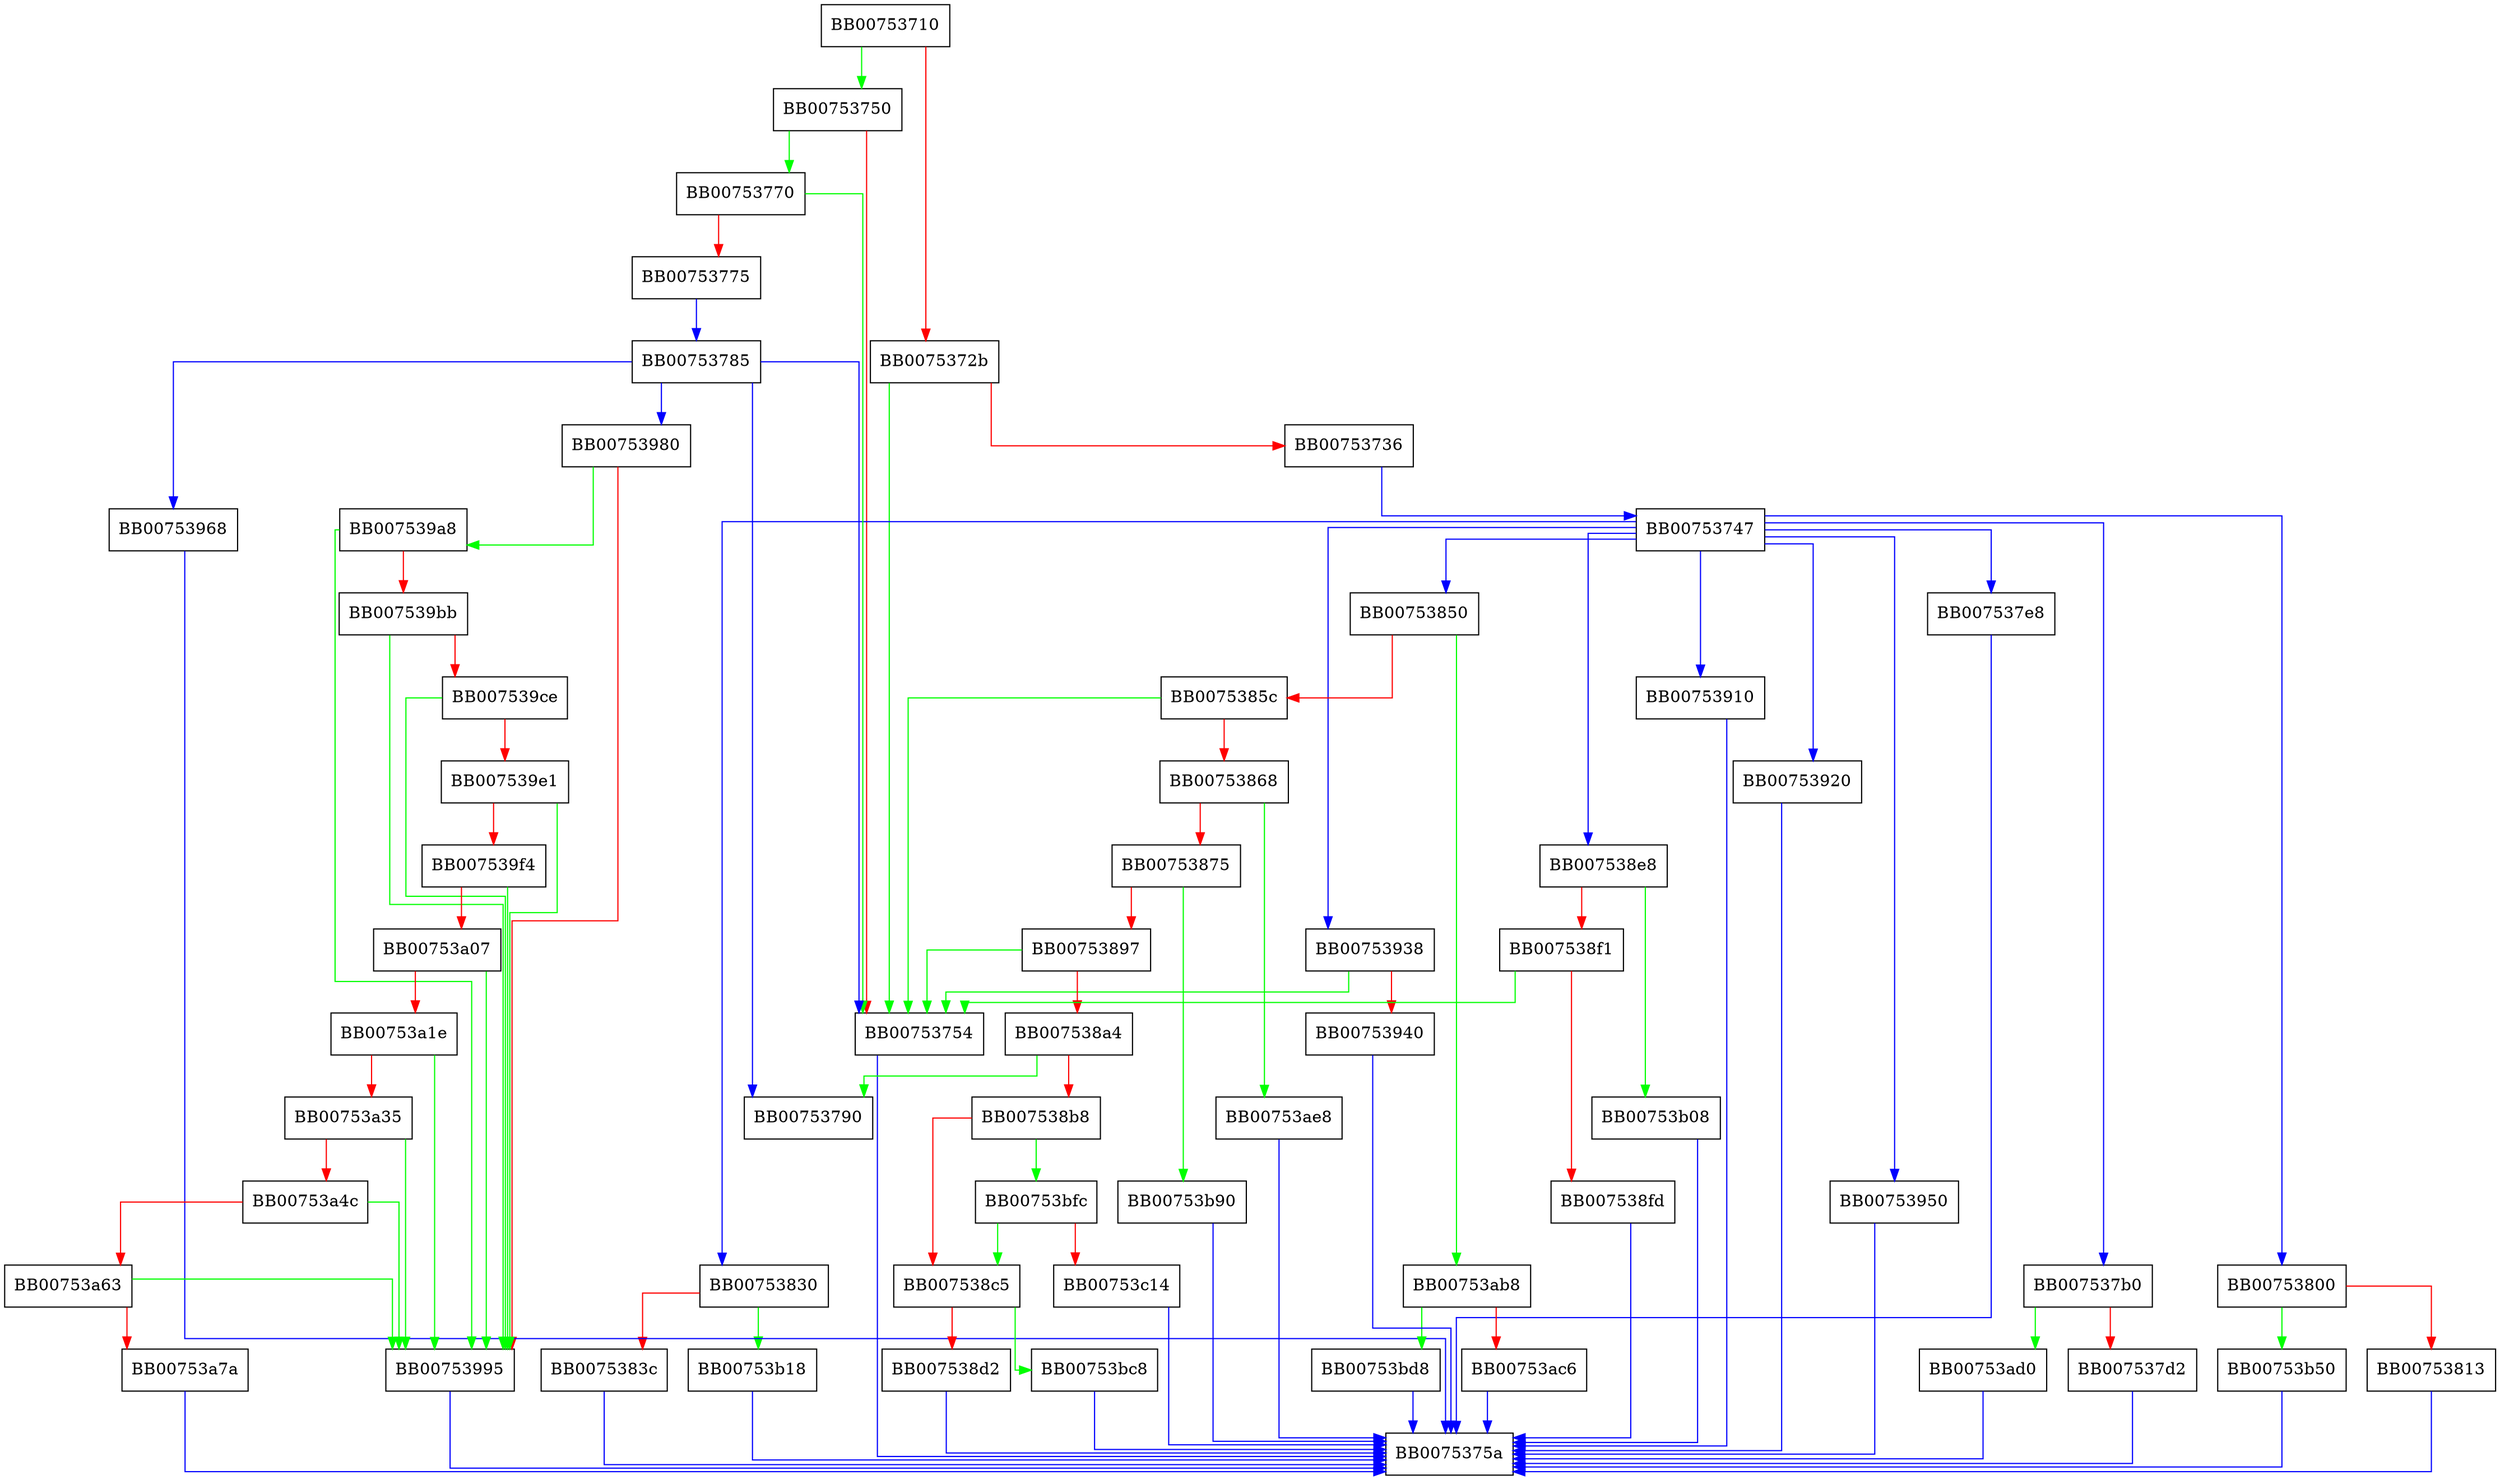 digraph pkey_ec_ctrl {
  node [shape="box"];
  graph [splines=ortho];
  BB00753710 -> BB00753750 [color="green"];
  BB00753710 -> BB0075372b [color="red"];
  BB0075372b -> BB00753754 [color="green"];
  BB0075372b -> BB00753736 [color="red"];
  BB00753736 -> BB00753747 [color="blue"];
  BB00753747 -> BB00753800 [color="blue"];
  BB00753747 -> BB00753830 [color="blue"];
  BB00753747 -> BB00753850 [color="blue"];
  BB00753747 -> BB007538e8 [color="blue"];
  BB00753747 -> BB00753910 [color="blue"];
  BB00753747 -> BB00753920 [color="blue"];
  BB00753747 -> BB00753938 [color="blue"];
  BB00753747 -> BB00753950 [color="blue"];
  BB00753747 -> BB007537b0 [color="blue"];
  BB00753747 -> BB007537e8 [color="blue"];
  BB00753750 -> BB00753770 [color="green"];
  BB00753750 -> BB00753754 [color="red"];
  BB00753754 -> BB0075375a [color="blue"];
  BB00753770 -> BB00753754 [color="green"];
  BB00753770 -> BB00753775 [color="red"];
  BB00753775 -> BB00753785 [color="blue"];
  BB00753785 -> BB00753980 [color="blue"];
  BB00753785 -> BB00753790 [color="blue"];
  BB00753785 -> BB00753754 [color="blue"];
  BB00753785 -> BB00753968 [color="blue"];
  BB007537b0 -> BB00753ad0 [color="green"];
  BB007537b0 -> BB007537d2 [color="red"];
  BB007537d2 -> BB0075375a [color="blue"];
  BB007537e8 -> BB0075375a [color="blue"];
  BB00753800 -> BB00753b50 [color="green"];
  BB00753800 -> BB00753813 [color="red"];
  BB00753813 -> BB0075375a [color="blue"];
  BB00753830 -> BB00753b18 [color="green"];
  BB00753830 -> BB0075383c [color="red"];
  BB0075383c -> BB0075375a [color="blue"];
  BB00753850 -> BB00753ab8 [color="green"];
  BB00753850 -> BB0075385c [color="red"];
  BB0075385c -> BB00753754 [color="green"];
  BB0075385c -> BB00753868 [color="red"];
  BB00753868 -> BB00753ae8 [color="green"];
  BB00753868 -> BB00753875 [color="red"];
  BB00753875 -> BB00753b90 [color="green"];
  BB00753875 -> BB00753897 [color="red"];
  BB00753897 -> BB00753754 [color="green"];
  BB00753897 -> BB007538a4 [color="red"];
  BB007538a4 -> BB00753790 [color="green"];
  BB007538a4 -> BB007538b8 [color="red"];
  BB007538b8 -> BB00753bfc [color="green"];
  BB007538b8 -> BB007538c5 [color="red"];
  BB007538c5 -> BB00753bc8 [color="green"];
  BB007538c5 -> BB007538d2 [color="red"];
  BB007538d2 -> BB0075375a [color="blue"];
  BB007538e8 -> BB00753b08 [color="green"];
  BB007538e8 -> BB007538f1 [color="red"];
  BB007538f1 -> BB00753754 [color="green"];
  BB007538f1 -> BB007538fd [color="red"];
  BB007538fd -> BB0075375a [color="blue"];
  BB00753910 -> BB0075375a [color="blue"];
  BB00753920 -> BB0075375a [color="blue"];
  BB00753938 -> BB00753754 [color="green"];
  BB00753938 -> BB00753940 [color="red"];
  BB00753940 -> BB0075375a [color="blue"];
  BB00753950 -> BB0075375a [color="blue"];
  BB00753968 -> BB0075375a [color="blue"];
  BB00753980 -> BB007539a8 [color="green"];
  BB00753980 -> BB00753995 [color="red"];
  BB00753995 -> BB0075375a [color="blue"];
  BB007539a8 -> BB00753995 [color="green"];
  BB007539a8 -> BB007539bb [color="red"];
  BB007539bb -> BB00753995 [color="green"];
  BB007539bb -> BB007539ce [color="red"];
  BB007539ce -> BB00753995 [color="green"];
  BB007539ce -> BB007539e1 [color="red"];
  BB007539e1 -> BB00753995 [color="green"];
  BB007539e1 -> BB007539f4 [color="red"];
  BB007539f4 -> BB00753995 [color="green"];
  BB007539f4 -> BB00753a07 [color="red"];
  BB00753a07 -> BB00753995 [color="green"];
  BB00753a07 -> BB00753a1e [color="red"];
  BB00753a1e -> BB00753995 [color="green"];
  BB00753a1e -> BB00753a35 [color="red"];
  BB00753a35 -> BB00753995 [color="green"];
  BB00753a35 -> BB00753a4c [color="red"];
  BB00753a4c -> BB00753995 [color="green"];
  BB00753a4c -> BB00753a63 [color="red"];
  BB00753a63 -> BB00753995 [color="green"];
  BB00753a63 -> BB00753a7a [color="red"];
  BB00753a7a -> BB0075375a [color="blue"];
  BB00753ab8 -> BB00753bd8 [color="green"];
  BB00753ab8 -> BB00753ac6 [color="red"];
  BB00753ac6 -> BB0075375a [color="blue"];
  BB00753ad0 -> BB0075375a [color="blue"];
  BB00753ae8 -> BB0075375a [color="blue"];
  BB00753b08 -> BB0075375a [color="blue"];
  BB00753b18 -> BB0075375a [color="blue"];
  BB00753b50 -> BB0075375a [color="blue"];
  BB00753b90 -> BB0075375a [color="blue"];
  BB00753bc8 -> BB0075375a [color="blue"];
  BB00753bd8 -> BB0075375a [color="blue"];
  BB00753bfc -> BB007538c5 [color="green"];
  BB00753bfc -> BB00753c14 [color="red"];
  BB00753c14 -> BB0075375a [color="blue"];
}